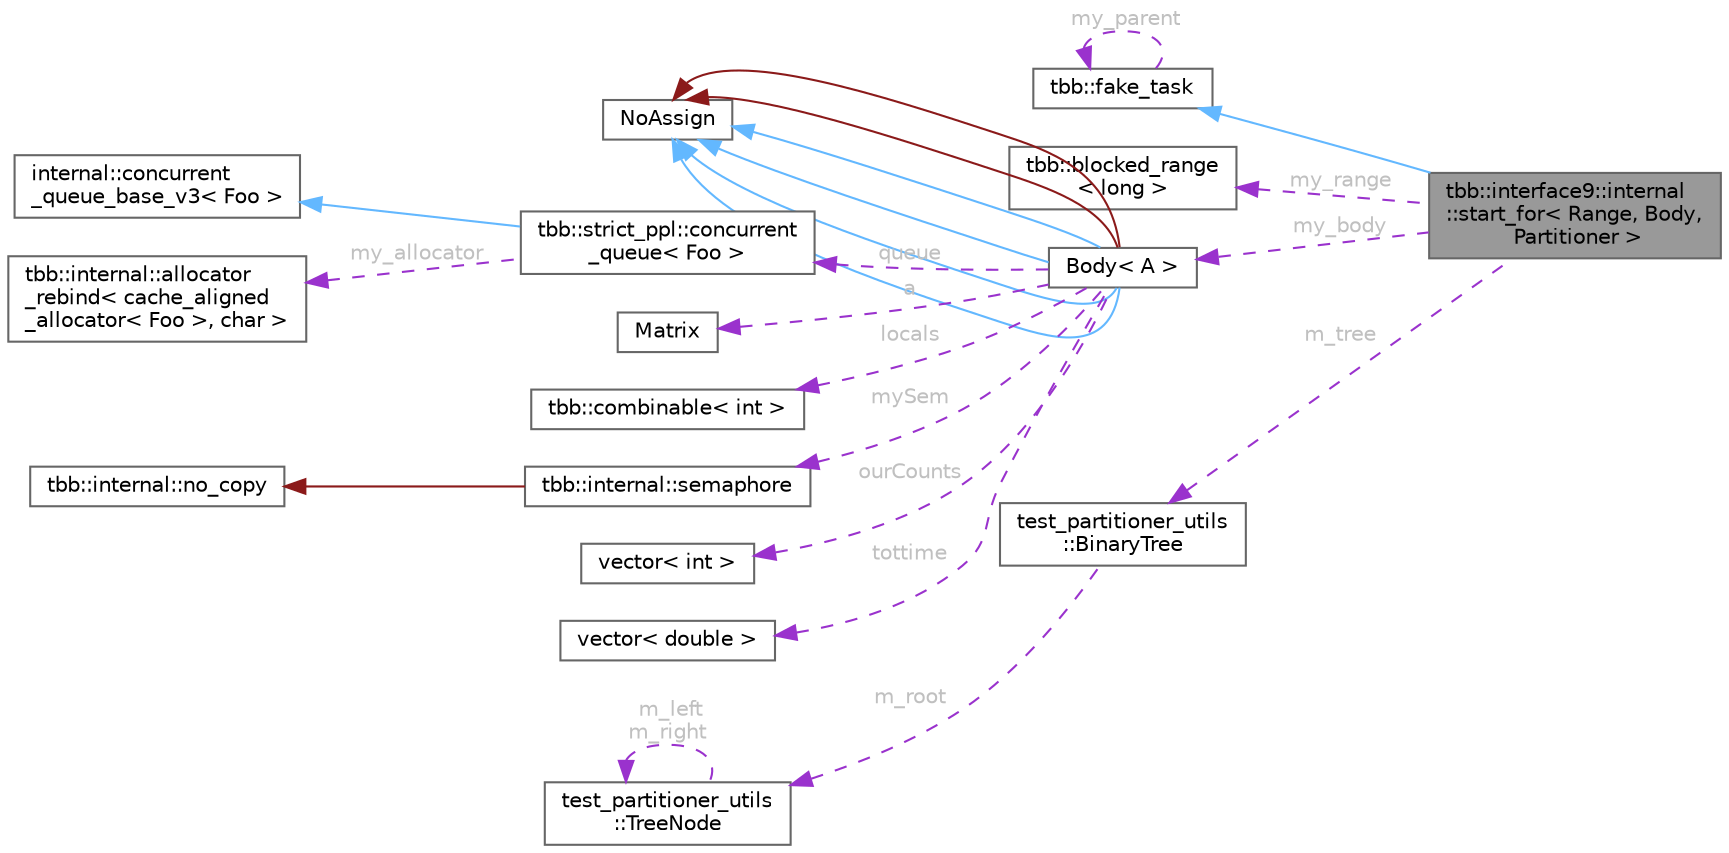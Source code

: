 digraph "tbb::interface9::internal::start_for&lt; Range, Body, Partitioner &gt;"
{
 // LATEX_PDF_SIZE
  bgcolor="transparent";
  edge [fontname=Helvetica,fontsize=10,labelfontname=Helvetica,labelfontsize=10];
  node [fontname=Helvetica,fontsize=10,shape=box,height=0.2,width=0.4];
  rankdir="LR";
  Node1 [id="Node000001",label="tbb::interface9::internal\l::start_for\< Range, Body,\l Partitioner \>",height=0.2,width=0.4,color="gray40", fillcolor="grey60", style="filled", fontcolor="black",tooltip=" "];
  Node2 -> Node1 [id="edge1_Node000001_Node000002",dir="back",color="steelblue1",style="solid",tooltip=" "];
  Node2 [id="Node000002",label="tbb::fake_task",height=0.2,width=0.4,color="gray40", fillcolor="white", style="filled",URL="$classtbb_1_1fake__task.html",tooltip=" "];
  Node2 -> Node2 [id="edge2_Node000002_Node000002",dir="back",color="darkorchid3",style="dashed",tooltip=" ",label=" my_parent",fontcolor="grey" ];
  Node3 -> Node1 [id="edge3_Node000001_Node000003",dir="back",color="darkorchid3",style="dashed",tooltip=" ",label=" my_range",fontcolor="grey" ];
  Node3 [id="Node000003",label="tbb::blocked_range\l\< long \>",height=0.2,width=0.4,color="gray40", fillcolor="white", style="filled",URL="$classtbb_1_1blocked__range.html",tooltip=" "];
  Node4 -> Node1 [id="edge4_Node000001_Node000004",dir="back",color="darkorchid3",style="dashed",tooltip=" ",label=" my_body",fontcolor="grey" ];
  Node4 [id="Node000004",label="Body\< A \>",height=0.2,width=0.4,color="gray40", fillcolor="white", style="filled",URL="$class_body.html",tooltip=" "];
  Node5 -> Node4 [id="edge5_Node000004_Node000005",dir="back",color="steelblue1",style="solid",tooltip=" "];
  Node5 [id="Node000005",label="NoAssign",height=0.2,width=0.4,color="gray40", fillcolor="white", style="filled",URL="$class_no_assign.html",tooltip="Base class for prohibiting compiler-generated operator="];
  Node5 -> Node4 [id="edge6_Node000004_Node000005",dir="back",color="steelblue1",style="solid",tooltip=" "];
  Node5 -> Node4 [id="edge7_Node000004_Node000005",dir="back",color="steelblue1",style="solid",tooltip=" "];
  Node5 -> Node4 [id="edge8_Node000004_Node000005",dir="back",color="steelblue1",style="solid",tooltip=" "];
  Node5 -> Node4 [id="edge9_Node000004_Node000005",dir="back",color="firebrick4",style="solid",tooltip=" "];
  Node5 -> Node4 [id="edge10_Node000004_Node000005",dir="back",color="firebrick4",style="solid",tooltip=" "];
  Node6 -> Node4 [id="edge11_Node000004_Node000006",dir="back",color="darkorchid3",style="dashed",tooltip=" ",label=" queue",fontcolor="grey" ];
  Node6 [id="Node000006",label="tbb::strict_ppl::concurrent\l_queue\< Foo \>",height=0.2,width=0.4,color="gray40", fillcolor="white", style="filled",URL="$classtbb_1_1strict__ppl_1_1concurrent__queue.html",tooltip=" "];
  Node7 -> Node6 [id="edge12_Node000006_Node000007",dir="back",color="steelblue1",style="solid",tooltip=" "];
  Node7 [id="Node000007",label="internal::concurrent\l_queue_base_v3\< Foo \>",height=0.2,width=0.4,color="gray40", fillcolor="white", style="filled",tooltip=" "];
  Node8 -> Node6 [id="edge13_Node000006_Node000008",dir="back",color="darkorchid3",style="dashed",tooltip=" ",label=" my_allocator",fontcolor="grey" ];
  Node8 [id="Node000008",label="tbb::internal::allocator\l_rebind\< cache_aligned\l_allocator\< Foo \>, char \>",height=0.2,width=0.4,color="gray40", fillcolor="white", style="filled",URL="$structtbb_1_1internal_1_1allocator__rebind.html",tooltip=" "];
  Node9 -> Node4 [id="edge14_Node000004_Node000009",dir="back",color="darkorchid3",style="dashed",tooltip=" ",label=" a",fontcolor="grey" ];
  Node9 [id="Node000009",label="Matrix",height=0.2,width=0.4,color="gray40", fillcolor="white", style="filled",URL="$class_matrix.html",tooltip=" "];
  Node10 -> Node4 [id="edge15_Node000004_Node000010",dir="back",color="darkorchid3",style="dashed",tooltip=" ",label=" locals",fontcolor="grey" ];
  Node10 [id="Node000010",label="tbb::combinable\< int \>",height=0.2,width=0.4,color="gray40", fillcolor="white", style="filled",URL="$classtbb_1_1combinable.html",tooltip=" "];
  Node11 -> Node4 [id="edge16_Node000004_Node000011",dir="back",color="darkorchid3",style="dashed",tooltip=" ",label=" mySem",fontcolor="grey" ];
  Node11 [id="Node000011",label="tbb::internal::semaphore",height=0.2,width=0.4,color="gray40", fillcolor="white", style="filled",URL="$classtbb_1_1internal_1_1semaphore.html",tooltip="Edsger Dijkstra's counting semaphore"];
  Node12 -> Node11 [id="edge17_Node000011_Node000012",dir="back",color="firebrick4",style="solid",tooltip=" "];
  Node12 [id="Node000012",label="tbb::internal::no_copy",height=0.2,width=0.4,color="gray40", fillcolor="white", style="filled",tooltip=" "];
  Node13 -> Node4 [id="edge18_Node000004_Node000013",dir="back",color="darkorchid3",style="dashed",tooltip=" ",label=" ourCounts",fontcolor="grey" ];
  Node13 [id="Node000013",label="vector\< int \>",height=0.2,width=0.4,color="gray40", fillcolor="white", style="filled",URL="$structvector.html",tooltip=" "];
  Node14 -> Node4 [id="edge19_Node000004_Node000014",dir="back",color="darkorchid3",style="dashed",tooltip=" ",label=" tottime",fontcolor="grey" ];
  Node14 [id="Node000014",label="vector\< double \>",height=0.2,width=0.4,color="gray40", fillcolor="white", style="filled",URL="$structvector.html",tooltip=" "];
  Node15 -> Node1 [id="edge20_Node000001_Node000015",dir="back",color="darkorchid3",style="dashed",tooltip=" ",label=" m_tree",fontcolor="grey" ];
  Node15 [id="Node000015",label="test_partitioner_utils\l::BinaryTree",height=0.2,width=0.4,color="gray40", fillcolor="white", style="filled",URL="$classtest__partitioner__utils_1_1_binary_tree.html",tooltip=" "];
  Node16 -> Node15 [id="edge21_Node000015_Node000016",dir="back",color="darkorchid3",style="dashed",tooltip=" ",label=" m_root",fontcolor="grey" ];
  Node16 [id="Node000016",label="test_partitioner_utils\l::TreeNode",height=0.2,width=0.4,color="gray40", fillcolor="white", style="filled",URL="$structtest__partitioner__utils_1_1_tree_node.html",tooltip=" "];
  Node16 -> Node16 [id="edge22_Node000016_Node000016",dir="back",color="darkorchid3",style="dashed",tooltip=" ",label=" m_left\nm_right",fontcolor="grey" ];
}
